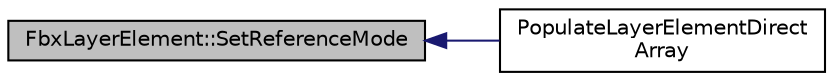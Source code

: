 digraph "FbxLayerElement::SetReferenceMode"
{
  edge [fontname="Helvetica",fontsize="10",labelfontname="Helvetica",labelfontsize="10"];
  node [fontname="Helvetica",fontsize="10",shape=record];
  rankdir="LR";
  Node52 [label="FbxLayerElement::SetReferenceMode",height=0.2,width=0.4,color="black", fillcolor="grey75", style="filled", fontcolor="black"];
  Node52 -> Node53 [dir="back",color="midnightblue",fontsize="10",style="solid",fontname="Helvetica"];
  Node53 [label="PopulateLayerElementDirect\lArray",height=0.2,width=0.4,color="black", fillcolor="white", style="filled",URL="$fbxcolladaelement_8h.html#ae6fd8b5216bfe38c512c544171f5c783"];
}
